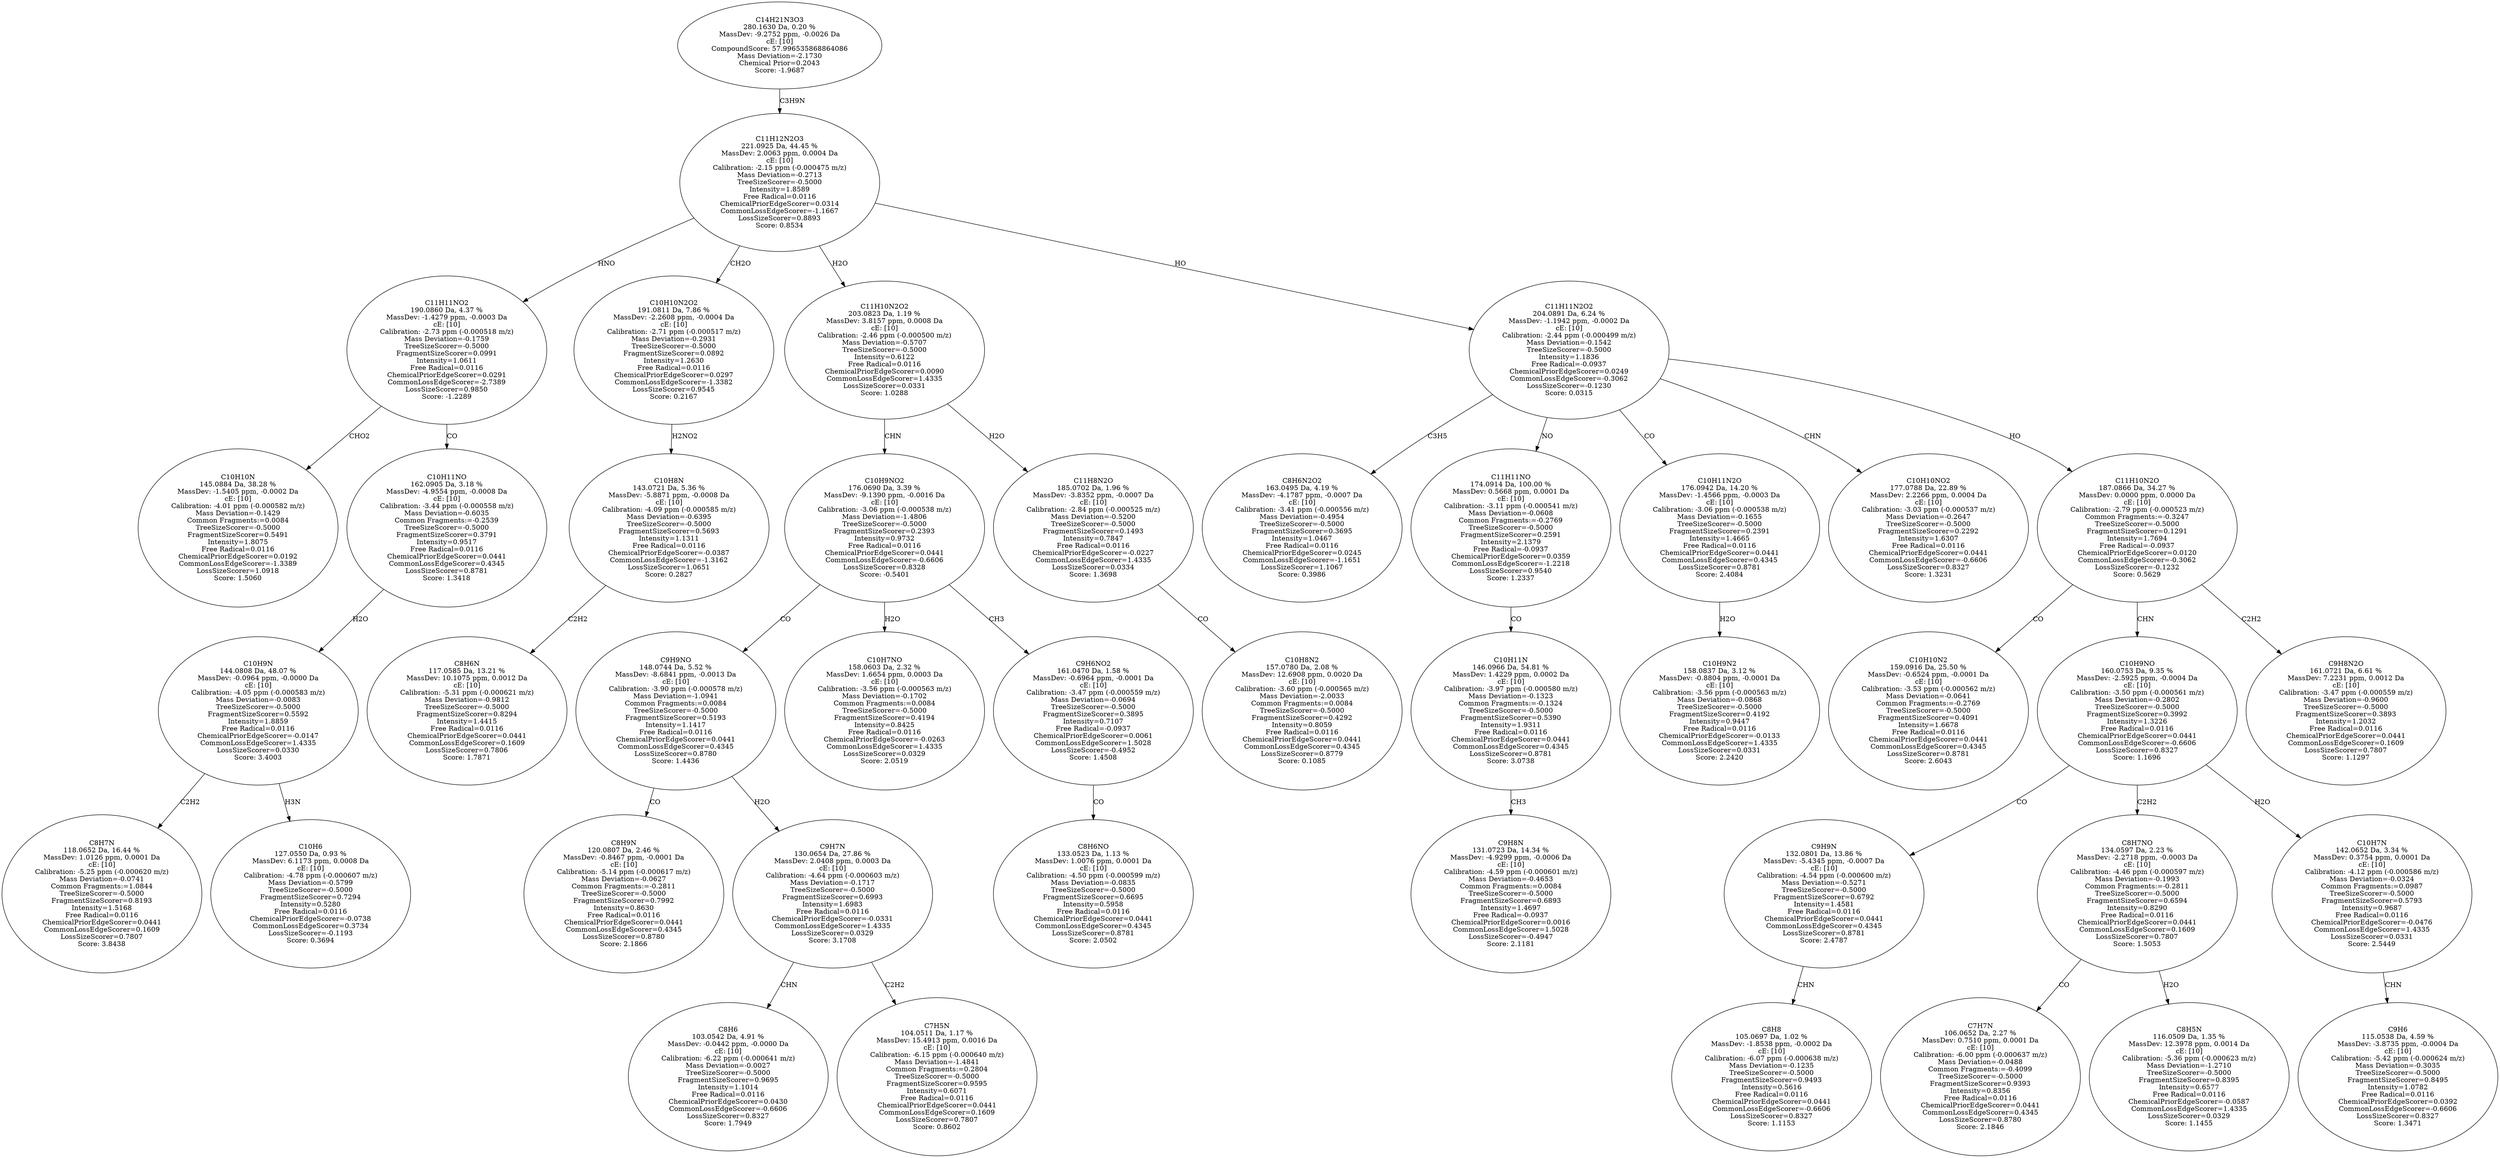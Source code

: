 strict digraph {
v1 [label="C10H10N\n145.0884 Da, 38.28 %\nMassDev: -1.5405 ppm, -0.0002 Da\ncE: [10]\nCalibration: -4.01 ppm (-0.000582 m/z)\nMass Deviation=-0.1429\nCommon Fragments:=0.0084\nTreeSizeScorer=-0.5000\nFragmentSizeScorer=0.5491\nIntensity=1.8075\nFree Radical=0.0116\nChemicalPriorEdgeScorer=0.0192\nCommonLossEdgeScorer=-1.3389\nLossSizeScorer=1.0918\nScore: 1.5060"];
v2 [label="C8H7N\n118.0652 Da, 16.44 %\nMassDev: 1.0126 ppm, 0.0001 Da\ncE: [10]\nCalibration: -5.25 ppm (-0.000620 m/z)\nMass Deviation=-0.0741\nCommon Fragments:=1.0844\nTreeSizeScorer=-0.5000\nFragmentSizeScorer=0.8193\nIntensity=1.5168\nFree Radical=0.0116\nChemicalPriorEdgeScorer=0.0441\nCommonLossEdgeScorer=0.1609\nLossSizeScorer=0.7807\nScore: 3.8438"];
v3 [label="C10H6\n127.0550 Da, 0.93 %\nMassDev: 6.1173 ppm, 0.0008 Da\ncE: [10]\nCalibration: -4.78 ppm (-0.000607 m/z)\nMass Deviation=-0.5799\nTreeSizeScorer=-0.5000\nFragmentSizeScorer=0.7294\nIntensity=0.5280\nFree Radical=0.0116\nChemicalPriorEdgeScorer=-0.0738\nCommonLossEdgeScorer=0.3734\nLossSizeScorer=-0.1193\nScore: 0.3694"];
v4 [label="C10H9N\n144.0808 Da, 48.07 %\nMassDev: -0.0964 ppm, -0.0000 Da\ncE: [10]\nCalibration: -4.05 ppm (-0.000583 m/z)\nMass Deviation=-0.0083\nTreeSizeScorer=-0.5000\nFragmentSizeScorer=0.5592\nIntensity=1.8859\nFree Radical=0.0116\nChemicalPriorEdgeScorer=-0.0147\nCommonLossEdgeScorer=1.4335\nLossSizeScorer=0.0330\nScore: 3.4003"];
v5 [label="C10H11NO\n162.0905 Da, 3.18 %\nMassDev: -4.9554 ppm, -0.0008 Da\ncE: [10]\nCalibration: -3.44 ppm (-0.000558 m/z)\nMass Deviation=-0.6035\nCommon Fragments:=-0.2539\nTreeSizeScorer=-0.5000\nFragmentSizeScorer=0.3791\nIntensity=0.9517\nFree Radical=0.0116\nChemicalPriorEdgeScorer=0.0441\nCommonLossEdgeScorer=0.4345\nLossSizeScorer=0.8781\nScore: 1.3418"];
v6 [label="C11H11NO2\n190.0860 Da, 4.37 %\nMassDev: -1.4279 ppm, -0.0003 Da\ncE: [10]\nCalibration: -2.73 ppm (-0.000518 m/z)\nMass Deviation=-0.1759\nTreeSizeScorer=-0.5000\nFragmentSizeScorer=0.0991\nIntensity=1.0611\nFree Radical=0.0116\nChemicalPriorEdgeScorer=0.0291\nCommonLossEdgeScorer=-2.7389\nLossSizeScorer=0.9850\nScore: -1.2289"];
v7 [label="C8H6N\n117.0585 Da, 13.21 %\nMassDev: 10.1075 ppm, 0.0012 Da\ncE: [10]\nCalibration: -5.31 ppm (-0.000621 m/z)\nMass Deviation=-0.9812\nTreeSizeScorer=-0.5000\nFragmentSizeScorer=0.8294\nIntensity=1.4415\nFree Radical=0.0116\nChemicalPriorEdgeScorer=0.0441\nCommonLossEdgeScorer=0.1609\nLossSizeScorer=0.7806\nScore: 1.7871"];
v8 [label="C10H8N\n143.0721 Da, 5.36 %\nMassDev: -5.8871 ppm, -0.0008 Da\ncE: [10]\nCalibration: -4.09 ppm (-0.000585 m/z)\nMass Deviation=-0.6395\nTreeSizeScorer=-0.5000\nFragmentSizeScorer=0.5693\nIntensity=1.1311\nFree Radical=0.0116\nChemicalPriorEdgeScorer=-0.0387\nCommonLossEdgeScorer=-1.3162\nLossSizeScorer=1.0651\nScore: 0.2827"];
v9 [label="C10H10N2O2\n191.0811 Da, 7.86 %\nMassDev: -2.2608 ppm, -0.0004 Da\ncE: [10]\nCalibration: -2.71 ppm (-0.000517 m/z)\nMass Deviation=-0.2931\nTreeSizeScorer=-0.5000\nFragmentSizeScorer=0.0892\nIntensity=1.2630\nFree Radical=0.0116\nChemicalPriorEdgeScorer=0.0297\nCommonLossEdgeScorer=-1.3382\nLossSizeScorer=0.9545\nScore: 0.2167"];
v10 [label="C8H9N\n120.0807 Da, 2.46 %\nMassDev: -0.8467 ppm, -0.0001 Da\ncE: [10]\nCalibration: -5.14 ppm (-0.000617 m/z)\nMass Deviation=-0.0627\nCommon Fragments:=-0.2811\nTreeSizeScorer=-0.5000\nFragmentSizeScorer=0.7992\nIntensity=0.8630\nFree Radical=0.0116\nChemicalPriorEdgeScorer=0.0441\nCommonLossEdgeScorer=0.4345\nLossSizeScorer=0.8780\nScore: 2.1866"];
v11 [label="C8H6\n103.0542 Da, 4.91 %\nMassDev: -0.0442 ppm, -0.0000 Da\ncE: [10]\nCalibration: -6.22 ppm (-0.000641 m/z)\nMass Deviation=-0.0027\nTreeSizeScorer=-0.5000\nFragmentSizeScorer=0.9695\nIntensity=1.1014\nFree Radical=0.0116\nChemicalPriorEdgeScorer=0.0430\nCommonLossEdgeScorer=-0.6606\nLossSizeScorer=0.8327\nScore: 1.7949"];
v12 [label="C7H5N\n104.0511 Da, 1.17 %\nMassDev: 15.4913 ppm, 0.0016 Da\ncE: [10]\nCalibration: -6.15 ppm (-0.000640 m/z)\nMass Deviation=-1.4841\nCommon Fragments:=0.2804\nTreeSizeScorer=-0.5000\nFragmentSizeScorer=0.9595\nIntensity=0.6071\nFree Radical=0.0116\nChemicalPriorEdgeScorer=0.0441\nCommonLossEdgeScorer=0.1609\nLossSizeScorer=0.7807\nScore: 0.8602"];
v13 [label="C9H7N\n130.0654 Da, 27.86 %\nMassDev: 2.0408 ppm, 0.0003 Da\ncE: [10]\nCalibration: -4.64 ppm (-0.000603 m/z)\nMass Deviation=-0.1717\nTreeSizeScorer=-0.5000\nFragmentSizeScorer=0.6993\nIntensity=1.6983\nFree Radical=0.0116\nChemicalPriorEdgeScorer=-0.0331\nCommonLossEdgeScorer=1.4335\nLossSizeScorer=0.0329\nScore: 3.1708"];
v14 [label="C9H9NO\n148.0744 Da, 5.52 %\nMassDev: -8.6841 ppm, -0.0013 Da\ncE: [10]\nCalibration: -3.90 ppm (-0.000578 m/z)\nMass Deviation=-1.0941\nCommon Fragments:=0.0084\nTreeSizeScorer=-0.5000\nFragmentSizeScorer=0.5193\nIntensity=1.1417\nFree Radical=0.0116\nChemicalPriorEdgeScorer=0.0441\nCommonLossEdgeScorer=0.4345\nLossSizeScorer=0.8780\nScore: 1.4436"];
v15 [label="C10H7NO\n158.0603 Da, 2.32 %\nMassDev: 1.6654 ppm, 0.0003 Da\ncE: [10]\nCalibration: -3.56 ppm (-0.000563 m/z)\nMass Deviation=-0.1702\nCommon Fragments:=0.0084\nTreeSizeScorer=-0.5000\nFragmentSizeScorer=0.4194\nIntensity=0.8425\nFree Radical=0.0116\nChemicalPriorEdgeScorer=-0.0263\nCommonLossEdgeScorer=1.4335\nLossSizeScorer=0.0329\nScore: 2.0519"];
v16 [label="C8H6NO\n133.0523 Da, 1.13 %\nMassDev: 1.0076 ppm, 0.0001 Da\ncE: [10]\nCalibration: -4.50 ppm (-0.000599 m/z)\nMass Deviation=-0.0835\nTreeSizeScorer=-0.5000\nFragmentSizeScorer=0.6695\nIntensity=0.5958\nFree Radical=0.0116\nChemicalPriorEdgeScorer=0.0441\nCommonLossEdgeScorer=0.4345\nLossSizeScorer=0.8781\nScore: 2.0502"];
v17 [label="C9H6NO2\n161.0470 Da, 1.58 %\nMassDev: -0.6964 ppm, -0.0001 Da\ncE: [10]\nCalibration: -3.47 ppm (-0.000559 m/z)\nMass Deviation=-0.0694\nTreeSizeScorer=-0.5000\nFragmentSizeScorer=0.3895\nIntensity=0.7107\nFree Radical=-0.0937\nChemicalPriorEdgeScorer=0.0061\nCommonLossEdgeScorer=1.5028\nLossSizeScorer=-0.4952\nScore: 1.4508"];
v18 [label="C10H9NO2\n176.0690 Da, 3.39 %\nMassDev: -9.1390 ppm, -0.0016 Da\ncE: [10]\nCalibration: -3.06 ppm (-0.000538 m/z)\nMass Deviation=-1.4806\nTreeSizeScorer=-0.5000\nFragmentSizeScorer=0.2393\nIntensity=0.9732\nFree Radical=0.0116\nChemicalPriorEdgeScorer=0.0441\nCommonLossEdgeScorer=-0.6606\nLossSizeScorer=0.8328\nScore: -0.5401"];
v19 [label="C10H8N2\n157.0780 Da, 2.08 %\nMassDev: 12.6908 ppm, 0.0020 Da\ncE: [10]\nCalibration: -3.60 ppm (-0.000565 m/z)\nMass Deviation=-2.0033\nCommon Fragments:=0.0084\nTreeSizeScorer=-0.5000\nFragmentSizeScorer=0.4292\nIntensity=0.8059\nFree Radical=0.0116\nChemicalPriorEdgeScorer=0.0441\nCommonLossEdgeScorer=0.4345\nLossSizeScorer=0.8779\nScore: 0.1085"];
v20 [label="C11H8N2O\n185.0702 Da, 1.96 %\nMassDev: -3.8352 ppm, -0.0007 Da\ncE: [10]\nCalibration: -2.84 ppm (-0.000525 m/z)\nMass Deviation=-0.5200\nTreeSizeScorer=-0.5000\nFragmentSizeScorer=0.1493\nIntensity=0.7847\nFree Radical=0.0116\nChemicalPriorEdgeScorer=-0.0227\nCommonLossEdgeScorer=1.4335\nLossSizeScorer=0.0334\nScore: 1.3698"];
v21 [label="C11H10N2O2\n203.0823 Da, 1.19 %\nMassDev: 3.8157 ppm, 0.0008 Da\ncE: [10]\nCalibration: -2.46 ppm (-0.000500 m/z)\nMass Deviation=-0.5707\nTreeSizeScorer=-0.5000\nIntensity=0.6122\nFree Radical=0.0116\nChemicalPriorEdgeScorer=0.0090\nCommonLossEdgeScorer=1.4335\nLossSizeScorer=0.0331\nScore: 1.0288"];
v22 [label="C8H6N2O2\n163.0495 Da, 4.19 %\nMassDev: -4.1787 ppm, -0.0007 Da\ncE: [10]\nCalibration: -3.41 ppm (-0.000556 m/z)\nMass Deviation=-0.4954\nTreeSizeScorer=-0.5000\nFragmentSizeScorer=0.3695\nIntensity=1.0467\nFree Radical=0.0116\nChemicalPriorEdgeScorer=0.0245\nCommonLossEdgeScorer=-1.1651\nLossSizeScorer=1.1067\nScore: 0.3986"];
v23 [label="C9H8N\n131.0723 Da, 14.34 %\nMassDev: -4.9299 ppm, -0.0006 Da\ncE: [10]\nCalibration: -4.59 ppm (-0.000601 m/z)\nMass Deviation=-0.4653\nCommon Fragments:=0.0084\nTreeSizeScorer=-0.5000\nFragmentSizeScorer=0.6893\nIntensity=1.4697\nFree Radical=-0.0937\nChemicalPriorEdgeScorer=0.0016\nCommonLossEdgeScorer=1.5028\nLossSizeScorer=-0.4947\nScore: 2.1181"];
v24 [label="C10H11N\n146.0966 Da, 54.81 %\nMassDev: 1.4229 ppm, 0.0002 Da\ncE: [10]\nCalibration: -3.97 ppm (-0.000580 m/z)\nMass Deviation=-0.1323\nCommon Fragments:=-0.1324\nTreeSizeScorer=-0.5000\nFragmentSizeScorer=0.5390\nIntensity=1.9311\nFree Radical=0.0116\nChemicalPriorEdgeScorer=0.0441\nCommonLossEdgeScorer=0.4345\nLossSizeScorer=0.8781\nScore: 3.0738"];
v25 [label="C11H11NO\n174.0914 Da, 100.00 %\nMassDev: 0.5668 ppm, 0.0001 Da\ncE: [10]\nCalibration: -3.11 ppm (-0.000541 m/z)\nMass Deviation=-0.0608\nCommon Fragments:=-0.2769\nTreeSizeScorer=-0.5000\nFragmentSizeScorer=0.2591\nIntensity=2.1379\nFree Radical=-0.0937\nChemicalPriorEdgeScorer=0.0359\nCommonLossEdgeScorer=-1.2218\nLossSizeScorer=0.9540\nScore: 1.2337"];
v26 [label="C10H9N2\n158.0837 Da, 3.12 %\nMassDev: -0.8804 ppm, -0.0001 Da\ncE: [10]\nCalibration: -3.56 ppm (-0.000563 m/z)\nMass Deviation=-0.0868\nTreeSizeScorer=-0.5000\nFragmentSizeScorer=0.4192\nIntensity=0.9447\nFree Radical=0.0116\nChemicalPriorEdgeScorer=-0.0133\nCommonLossEdgeScorer=1.4335\nLossSizeScorer=0.0331\nScore: 2.2420"];
v27 [label="C10H11N2O\n176.0942 Da, 14.20 %\nMassDev: -1.4566 ppm, -0.0003 Da\ncE: [10]\nCalibration: -3.06 ppm (-0.000538 m/z)\nMass Deviation=-0.1655\nTreeSizeScorer=-0.5000\nFragmentSizeScorer=0.2391\nIntensity=1.4665\nFree Radical=0.0116\nChemicalPriorEdgeScorer=0.0441\nCommonLossEdgeScorer=0.4345\nLossSizeScorer=0.8781\nScore: 2.4084"];
v28 [label="C10H10NO2\n177.0788 Da, 22.89 %\nMassDev: 2.2266 ppm, 0.0004 Da\ncE: [10]\nCalibration: -3.03 ppm (-0.000537 m/z)\nMass Deviation=-0.2647\nTreeSizeScorer=-0.5000\nFragmentSizeScorer=0.2292\nIntensity=1.6307\nFree Radical=0.0116\nChemicalPriorEdgeScorer=0.0441\nCommonLossEdgeScorer=-0.6606\nLossSizeScorer=0.8327\nScore: 1.3231"];
v29 [label="C10H10N2\n159.0916 Da, 25.50 %\nMassDev: -0.6524 ppm, -0.0001 Da\ncE: [10]\nCalibration: -3.53 ppm (-0.000562 m/z)\nMass Deviation=-0.0641\nCommon Fragments:=-0.2769\nTreeSizeScorer=-0.5000\nFragmentSizeScorer=0.4091\nIntensity=1.6678\nFree Radical=0.0116\nChemicalPriorEdgeScorer=0.0441\nCommonLossEdgeScorer=0.4345\nLossSizeScorer=0.8781\nScore: 2.6043"];
v30 [label="C8H8\n105.0697 Da, 1.02 %\nMassDev: -1.8538 ppm, -0.0002 Da\ncE: [10]\nCalibration: -6.07 ppm (-0.000638 m/z)\nMass Deviation=-0.1235\nTreeSizeScorer=-0.5000\nFragmentSizeScorer=0.9493\nIntensity=0.5616\nFree Radical=0.0116\nChemicalPriorEdgeScorer=0.0441\nCommonLossEdgeScorer=-0.6606\nLossSizeScorer=0.8327\nScore: 1.1153"];
v31 [label="C9H9N\n132.0801 Da, 13.86 %\nMassDev: -5.4345 ppm, -0.0007 Da\ncE: [10]\nCalibration: -4.54 ppm (-0.000600 m/z)\nMass Deviation=-0.5271\nTreeSizeScorer=-0.5000\nFragmentSizeScorer=0.6792\nIntensity=1.4581\nFree Radical=0.0116\nChemicalPriorEdgeScorer=0.0441\nCommonLossEdgeScorer=0.4345\nLossSizeScorer=0.8781\nScore: 2.4787"];
v32 [label="C7H7N\n106.0652 Da, 2.27 %\nMassDev: 0.7510 ppm, 0.0001 Da\ncE: [10]\nCalibration: -6.00 ppm (-0.000637 m/z)\nMass Deviation=-0.0488\nCommon Fragments:=-0.4099\nTreeSizeScorer=-0.5000\nFragmentSizeScorer=0.9393\nIntensity=0.8356\nFree Radical=0.0116\nChemicalPriorEdgeScorer=0.0441\nCommonLossEdgeScorer=0.4345\nLossSizeScorer=0.8780\nScore: 2.1846"];
v33 [label="C8H5N\n116.0509 Da, 1.35 %\nMassDev: 12.3978 ppm, 0.0014 Da\ncE: [10]\nCalibration: -5.36 ppm (-0.000623 m/z)\nMass Deviation=-1.2710\nTreeSizeScorer=-0.5000\nFragmentSizeScorer=0.8395\nIntensity=0.6577\nFree Radical=0.0116\nChemicalPriorEdgeScorer=-0.0587\nCommonLossEdgeScorer=1.4335\nLossSizeScorer=0.0329\nScore: 1.1455"];
v34 [label="C8H7NO\n134.0597 Da, 2.23 %\nMassDev: -2.2718 ppm, -0.0003 Da\ncE: [10]\nCalibration: -4.46 ppm (-0.000597 m/z)\nMass Deviation=-0.1993\nCommon Fragments:=-0.2811\nTreeSizeScorer=-0.5000\nFragmentSizeScorer=0.6594\nIntensity=0.8290\nFree Radical=0.0116\nChemicalPriorEdgeScorer=0.0441\nCommonLossEdgeScorer=0.1609\nLossSizeScorer=0.7807\nScore: 1.5053"];
v35 [label="C9H6\n115.0538 Da, 4.59 %\nMassDev: -3.8735 ppm, -0.0004 Da\ncE: [10]\nCalibration: -5.42 ppm (-0.000624 m/z)\nMass Deviation=-0.3035\nTreeSizeScorer=-0.5000\nFragmentSizeScorer=0.8495\nIntensity=1.0782\nFree Radical=0.0116\nChemicalPriorEdgeScorer=0.0392\nCommonLossEdgeScorer=-0.6606\nLossSizeScorer=0.8327\nScore: 1.3471"];
v36 [label="C10H7N\n142.0652 Da, 3.34 %\nMassDev: 0.3754 ppm, 0.0001 Da\ncE: [10]\nCalibration: -4.12 ppm (-0.000586 m/z)\nMass Deviation=-0.0324\nCommon Fragments:=0.0987\nTreeSizeScorer=-0.5000\nFragmentSizeScorer=0.5793\nIntensity=0.9687\nFree Radical=0.0116\nChemicalPriorEdgeScorer=-0.0476\nCommonLossEdgeScorer=1.4335\nLossSizeScorer=0.0331\nScore: 2.5449"];
v37 [label="C10H9NO\n160.0753 Da, 9.35 %\nMassDev: -2.5925 ppm, -0.0004 Da\ncE: [10]\nCalibration: -3.50 ppm (-0.000561 m/z)\nMass Deviation=-0.2802\nTreeSizeScorer=-0.5000\nFragmentSizeScorer=0.3992\nIntensity=1.3226\nFree Radical=0.0116\nChemicalPriorEdgeScorer=0.0441\nCommonLossEdgeScorer=-0.6606\nLossSizeScorer=0.8327\nScore: 1.1696"];
v38 [label="C9H8N2O\n161.0721 Da, 6.61 %\nMassDev: 7.2231 ppm, 0.0012 Da\ncE: [10]\nCalibration: -3.47 ppm (-0.000559 m/z)\nMass Deviation=-0.9600\nTreeSizeScorer=-0.5000\nFragmentSizeScorer=0.3893\nIntensity=1.2032\nFree Radical=0.0116\nChemicalPriorEdgeScorer=0.0441\nCommonLossEdgeScorer=0.1609\nLossSizeScorer=0.7807\nScore: 1.1297"];
v39 [label="C11H10N2O\n187.0866 Da, 34.27 %\nMassDev: 0.0000 ppm, 0.0000 Da\ncE: [10]\nCalibration: -2.79 ppm (-0.000523 m/z)\nCommon Fragments:=-0.3247\nTreeSizeScorer=-0.5000\nFragmentSizeScorer=0.1291\nIntensity=1.7694\nFree Radical=-0.0937\nChemicalPriorEdgeScorer=0.0120\nCommonLossEdgeScorer=-0.3062\nLossSizeScorer=-0.1232\nScore: 0.5629"];
v40 [label="C11H11N2O2\n204.0891 Da, 6.24 %\nMassDev: -1.1942 ppm, -0.0002 Da\ncE: [10]\nCalibration: -2.44 ppm (-0.000499 m/z)\nMass Deviation=-0.1542\nTreeSizeScorer=-0.5000\nIntensity=1.1836\nFree Radical=-0.0937\nChemicalPriorEdgeScorer=0.0249\nCommonLossEdgeScorer=-0.3062\nLossSizeScorer=-0.1230\nScore: 0.0315"];
v41 [label="C11H12N2O3\n221.0925 Da, 44.45 %\nMassDev: 2.0063 ppm, 0.0004 Da\ncE: [10]\nCalibration: -2.15 ppm (-0.000475 m/z)\nMass Deviation=-0.2713\nTreeSizeScorer=-0.5000\nIntensity=1.8589\nFree Radical=0.0116\nChemicalPriorEdgeScorer=0.0314\nCommonLossEdgeScorer=-1.1667\nLossSizeScorer=0.8893\nScore: 0.8534"];
v42 [label="C14H21N3O3\n280.1630 Da, 0.20 %\nMassDev: -9.2752 ppm, -0.0026 Da\ncE: [10]\nCompoundScore: 57.996535868864086\nMass Deviation=-2.1730\nChemical Prior=0.2043\nScore: -1.9687"];
v6 -> v1 [label="CHO2"];
v4 -> v2 [label="C2H2"];
v4 -> v3 [label="H3N"];
v5 -> v4 [label="H2O"];
v6 -> v5 [label="CO"];
v41 -> v6 [label="HNO"];
v8 -> v7 [label="C2H2"];
v9 -> v8 [label="H2NO2"];
v41 -> v9 [label="CH2O"];
v14 -> v10 [label="CO"];
v13 -> v11 [label="CHN"];
v13 -> v12 [label="C2H2"];
v14 -> v13 [label="H2O"];
v18 -> v14 [label="CO"];
v18 -> v15 [label="H2O"];
v17 -> v16 [label="CO"];
v18 -> v17 [label="CH3"];
v21 -> v18 [label="CHN"];
v20 -> v19 [label="CO"];
v21 -> v20 [label="H2O"];
v41 -> v21 [label="H2O"];
v40 -> v22 [label="C3H5"];
v24 -> v23 [label="CH3"];
v25 -> v24 [label="CO"];
v40 -> v25 [label="NO"];
v27 -> v26 [label="H2O"];
v40 -> v27 [label="CO"];
v40 -> v28 [label="CHN"];
v39 -> v29 [label="CO"];
v31 -> v30 [label="CHN"];
v37 -> v31 [label="CO"];
v34 -> v32 [label="CO"];
v34 -> v33 [label="H2O"];
v37 -> v34 [label="C2H2"];
v36 -> v35 [label="CHN"];
v37 -> v36 [label="H2O"];
v39 -> v37 [label="CHN"];
v39 -> v38 [label="C2H2"];
v40 -> v39 [label="HO"];
v41 -> v40 [label="HO"];
v42 -> v41 [label="C3H9N"];
}
